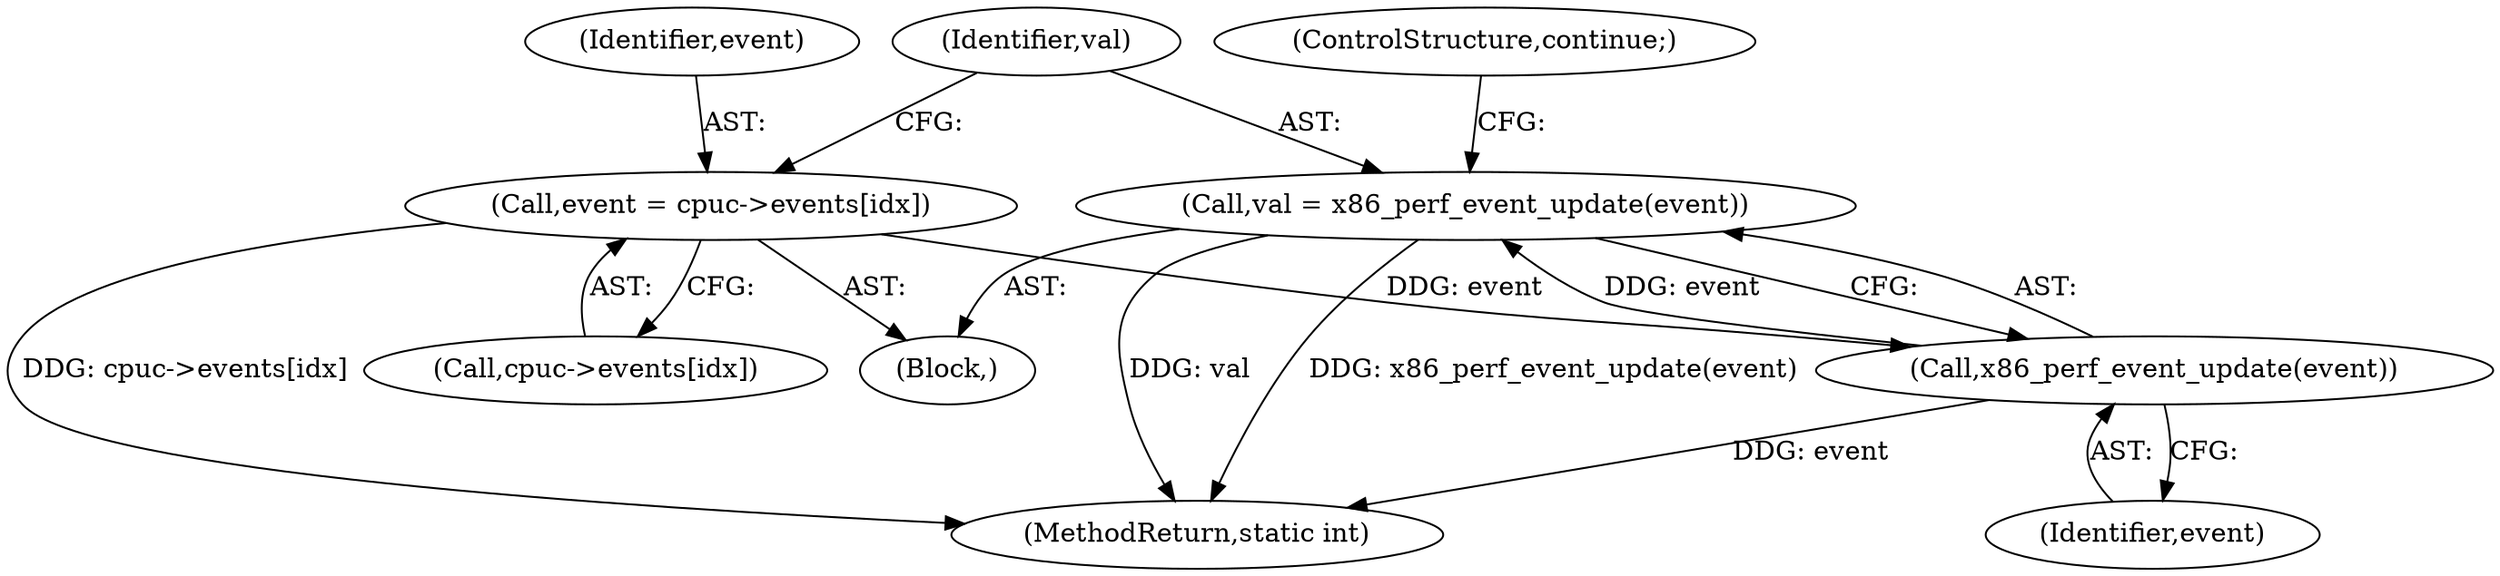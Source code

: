 digraph "0_linux_a8b0ca17b80e92faab46ee7179ba9e99ccb61233_45@API" {
"1000163" [label="(Call,val = x86_perf_event_update(event))"];
"1000165" [label="(Call,x86_perf_event_update(event))"];
"1000156" [label="(Call,event = cpuc->events[idx])"];
"1000164" [label="(Identifier,val)"];
"1000156" [label="(Call,event = cpuc->events[idx])"];
"1000138" [label="(Block,)"];
"1000167" [label="(ControlStructure,continue;)"];
"1000165" [label="(Call,x86_perf_event_update(event))"];
"1000199" [label="(MethodReturn,static int)"];
"1000166" [label="(Identifier,event)"];
"1000157" [label="(Identifier,event)"];
"1000163" [label="(Call,val = x86_perf_event_update(event))"];
"1000158" [label="(Call,cpuc->events[idx])"];
"1000163" -> "1000138"  [label="AST: "];
"1000163" -> "1000165"  [label="CFG: "];
"1000164" -> "1000163"  [label="AST: "];
"1000165" -> "1000163"  [label="AST: "];
"1000167" -> "1000163"  [label="CFG: "];
"1000163" -> "1000199"  [label="DDG: val"];
"1000163" -> "1000199"  [label="DDG: x86_perf_event_update(event)"];
"1000165" -> "1000163"  [label="DDG: event"];
"1000165" -> "1000166"  [label="CFG: "];
"1000166" -> "1000165"  [label="AST: "];
"1000165" -> "1000199"  [label="DDG: event"];
"1000156" -> "1000165"  [label="DDG: event"];
"1000156" -> "1000138"  [label="AST: "];
"1000156" -> "1000158"  [label="CFG: "];
"1000157" -> "1000156"  [label="AST: "];
"1000158" -> "1000156"  [label="AST: "];
"1000164" -> "1000156"  [label="CFG: "];
"1000156" -> "1000199"  [label="DDG: cpuc->events[idx]"];
}
